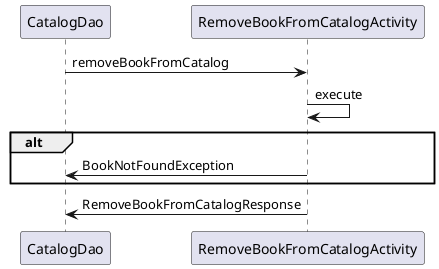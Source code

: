 @startuml

CatalogDao -> RemoveBookFromCatalogActivity : removeBookFromCatalog

RemoveBookFromCatalogActivity -> RemoveBookFromCatalogActivity : execute
alt
RemoveBookFromCatalogActivity -> CatalogDao : BookNotFoundException
end
RemoveBookFromCatalogActivity -> CatalogDao : RemoveBookFromCatalogResponse

@enduml



